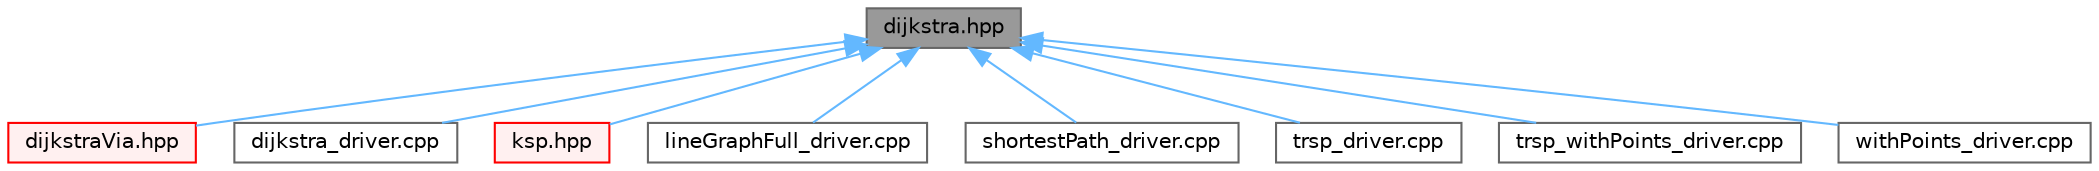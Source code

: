 digraph "dijkstra.hpp"
{
 // LATEX_PDF_SIZE
  bgcolor="transparent";
  edge [fontname=Helvetica,fontsize=10,labelfontname=Helvetica,labelfontsize=10];
  node [fontname=Helvetica,fontsize=10,shape=box,height=0.2,width=0.4];
  Node1 [id="Node000001",label="dijkstra.hpp",height=0.2,width=0.4,color="gray40", fillcolor="grey60", style="filled", fontcolor="black",tooltip=" "];
  Node1 -> Node2 [id="edge1_Node000001_Node000002",dir="back",color="steelblue1",style="solid",tooltip=" "];
  Node2 [id="Node000002",label="dijkstraVia.hpp",height=0.2,width=0.4,color="red", fillcolor="#FFF0F0", style="filled",URL="$dijkstraVia_8hpp.html",tooltip=" "];
  Node1 -> Node7 [id="edge2_Node000001_Node000007",dir="back",color="steelblue1",style="solid",tooltip=" "];
  Node7 [id="Node000007",label="dijkstra_driver.cpp",height=0.2,width=0.4,color="grey40", fillcolor="white", style="filled",URL="$dijkstra__driver_8cpp.html",tooltip=" "];
  Node1 -> Node8 [id="edge3_Node000001_Node000008",dir="back",color="steelblue1",style="solid",tooltip=" "];
  Node8 [id="Node000008",label="ksp.hpp",height=0.2,width=0.4,color="red", fillcolor="#FFF0F0", style="filled",URL="$ksp_8hpp.html",tooltip=" "];
  Node1 -> Node13 [id="edge4_Node000001_Node000013",dir="back",color="steelblue1",style="solid",tooltip=" "];
  Node13 [id="Node000013",label="lineGraphFull_driver.cpp",height=0.2,width=0.4,color="grey40", fillcolor="white", style="filled",URL="$lineGraphFull__driver_8cpp.html",tooltip=" "];
  Node1 -> Node14 [id="edge5_Node000001_Node000014",dir="back",color="steelblue1",style="solid",tooltip=" "];
  Node14 [id="Node000014",label="shortestPath_driver.cpp",height=0.2,width=0.4,color="grey40", fillcolor="white", style="filled",URL="$shortestPath__driver_8cpp.html",tooltip=" "];
  Node1 -> Node15 [id="edge6_Node000001_Node000015",dir="back",color="steelblue1",style="solid",tooltip=" "];
  Node15 [id="Node000015",label="trsp_driver.cpp",height=0.2,width=0.4,color="grey40", fillcolor="white", style="filled",URL="$trsp__driver_8cpp.html",tooltip=" "];
  Node1 -> Node16 [id="edge7_Node000001_Node000016",dir="back",color="steelblue1",style="solid",tooltip=" "];
  Node16 [id="Node000016",label="trsp_withPoints_driver.cpp",height=0.2,width=0.4,color="grey40", fillcolor="white", style="filled",URL="$trsp__withPoints__driver_8cpp.html",tooltip=" "];
  Node1 -> Node17 [id="edge8_Node000001_Node000017",dir="back",color="steelblue1",style="solid",tooltip=" "];
  Node17 [id="Node000017",label="withPoints_driver.cpp",height=0.2,width=0.4,color="grey40", fillcolor="white", style="filled",URL="$withPoints__driver_8cpp.html",tooltip=" "];
}
